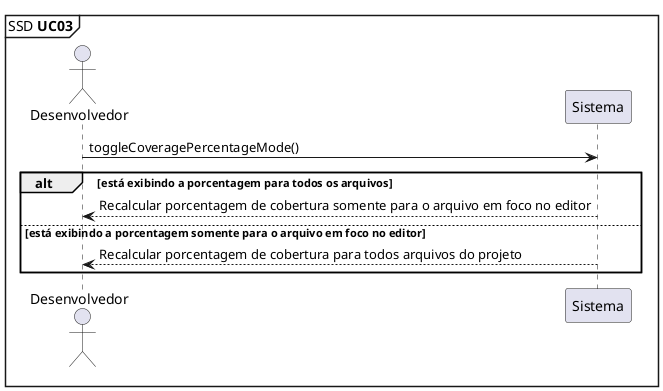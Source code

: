 @startuml

mainframe SSD **UC03** 

'UC03: Como desenvolvedor, desejo alterar a visualização da porcentagem de cobertura entre total e em relação ao arquivo aberto.

actor       Desenvolvedor as Dev
participant Sistema       as System

Dev -> System: toggleCoveragePercentageMode()

alt está exibindo a porcentagem para todos os arquivos

  Dev <-- System: Recalcular porcentagem de cobertura somente para o arquivo em foco no editor

else está exibindo a porcentagem somente para o arquivo em foco no editor

  Dev <-- System: Recalcular porcentagem de cobertura para todos arquivos do projeto

end

@enduml
